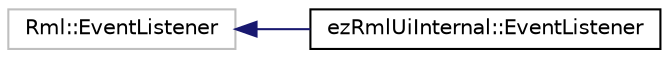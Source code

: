 digraph "Graphical Class Hierarchy"
{
 // LATEX_PDF_SIZE
  edge [fontname="Helvetica",fontsize="10",labelfontname="Helvetica",labelfontsize="10"];
  node [fontname="Helvetica",fontsize="10",shape=record];
  rankdir="LR";
  Node156 [label="Rml::EventListener",height=0.2,width=0.4,color="grey75", fillcolor="white", style="filled",tooltip=" "];
  Node156 -> Node0 [dir="back",color="midnightblue",fontsize="10",style="solid",fontname="Helvetica"];
  Node0 [label="ezRmlUiInternal::EventListener",height=0.2,width=0.4,color="black", fillcolor="white", style="filled",URL="$d9/de1/classez_rml_ui_internal_1_1_event_listener.htm",tooltip=" "];
}
